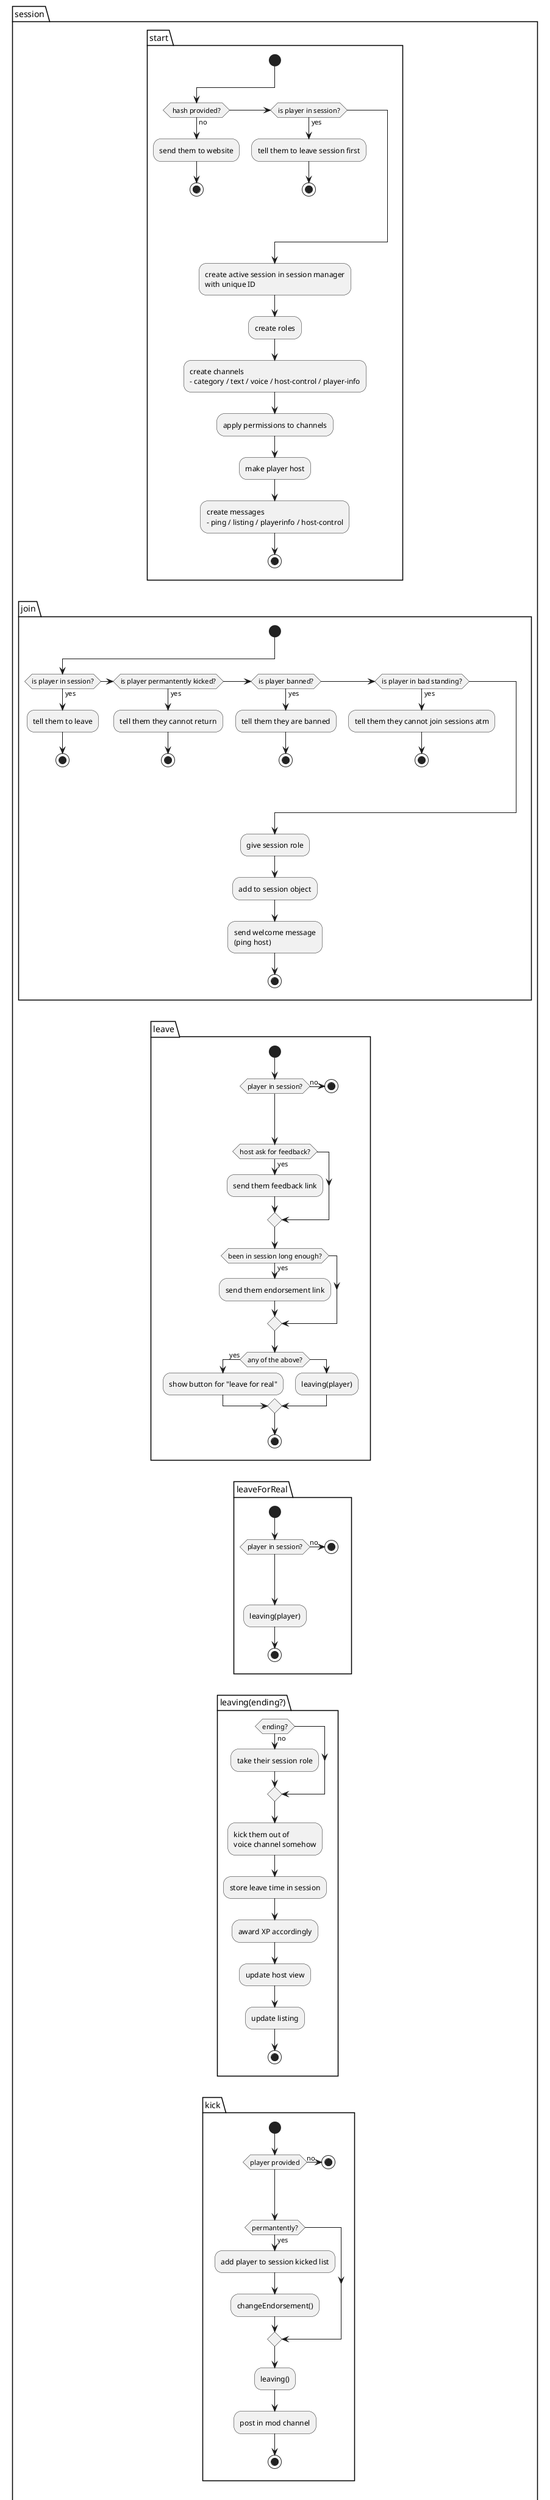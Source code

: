 @startuml Interactions

package session {
	package start {
		start
		if( hash provided? ) then (no)
			:send them to website;
			stop
		else if(is player in session?) then (yes)
			:tell them to leave session first;
			stop
		endif
		:create active session in session manager
		with unique ID;
		:create roles;
		:create channels
		- category / text / voice / host-control / player-info;
		:apply permissions to channels;
		:make player host;
		:create messages
		- ping / listing / playerinfo / host-control;
		stop
	}

	package join {
		start
		if(is player in session?) then (yes)
			:tell them to leave;
			stop
		else if(is player permantently kicked?) then(yes)
			:tell them they cannot return;
			stop
		else if(is player banned?) then(yes)
			:tell them they are banned;
			stop
		else if(is player in bad standing?) then(yes)
			:tell them they cannot join sessions atm;
			stop
		endif
		:give session role;
		:add to session object;
		:send welcome message
		(ping host);
		stop
	}

	package leave {
		start
		if(player in session?) then (no)
			stop
		endif
		if(host ask for feedback?) then (yes)
			:send them feedback link;
		endif
		if(been in session long enough?) then (yes)
			:send them endorsement link;
		endif
		if(any of the above?) then (yes)
			:show button for "leave for real";
		else
			:leaving(player);
		endif
		stop
	}

	package leaveForReal {
		start
		if(player in session?) then (no)
			stop
		endif
		:leaving(player);
		stop
	}

	package leaving(ending?) {
		if(ending?) then(no)
			:take their session role;
		endif
		:kick them out of
		voice channel somehow;
		:store leave time in session;
		:award XP accordingly;
		:update host view;
		:update listing;
		stop
	}

	package kick {
		start
		if(player provided) then (no)
			stop
		endif
		if (permantently?) then (yes)
			:add player to session kicked list;
			:changeEndorsement();
		endif
		:leaving();
		:post in mod channel;
		stop
	}

	package ban {
		start
		if(player provided?) then (no)
			stop
		endif
		:put in host player ban list;
		:changeEndorsement();
		:post in mod channel;
		:leaving();
		stop
	}

	package end {
		start
		if(is host or mod) then (no)
			:how do you even have access to this?;
			stop
		endif
		:ping players (with link to feedback
		and button for endorsement link);
		:remove listing;
		:update list message;
		:update session channel name;
		:set end time in session obj;
		:leaving(true) all players;
		:ask host if they want a list of messages;
		:give host link to feedback;
		:setTimeout 30min to remove channels
		(remember to refresh these on reboot, too);
		stop
	}
}

package register {
	if(needed options provided?) then (no)
		stop
	endif
	if(java) then (yes)
		if(playername exists?) then (yes)
			:apply UUID and IGN to player object;
		endif
	else

		if(playername exists?) then (yes)
			:apply XBOXID and IGN to player object;
		endif
	endif
	if(validate) then (yes)
		:generate personal link to loginto MS with
		to confirm this is actually their account;
		if(validated) then (yes)
			:mark as vaidated in player obj;
		endif
	endif
	stop
}

package ping {
	start
	if(add) then (yes) 
		:add role to player;
	else if(remove) then (yes) 
		:remove role from player;
	endif
	stop
}

package endorsePlayer {
	start
	if(player was endorsed recently by you) then (yes)
		stop
	endif
	:grant XP;
	:changeEndorsement();
	stop
}
	
package changeEndorsement {
	start
	:add/remove endorsement points;
	:calc new end. level;
	if(new level != old level) then (yes)
		:update level;
		if(below threshold) then (yes)
			:post in mod channel;
		endif
	endif
	stop
}


@enduml